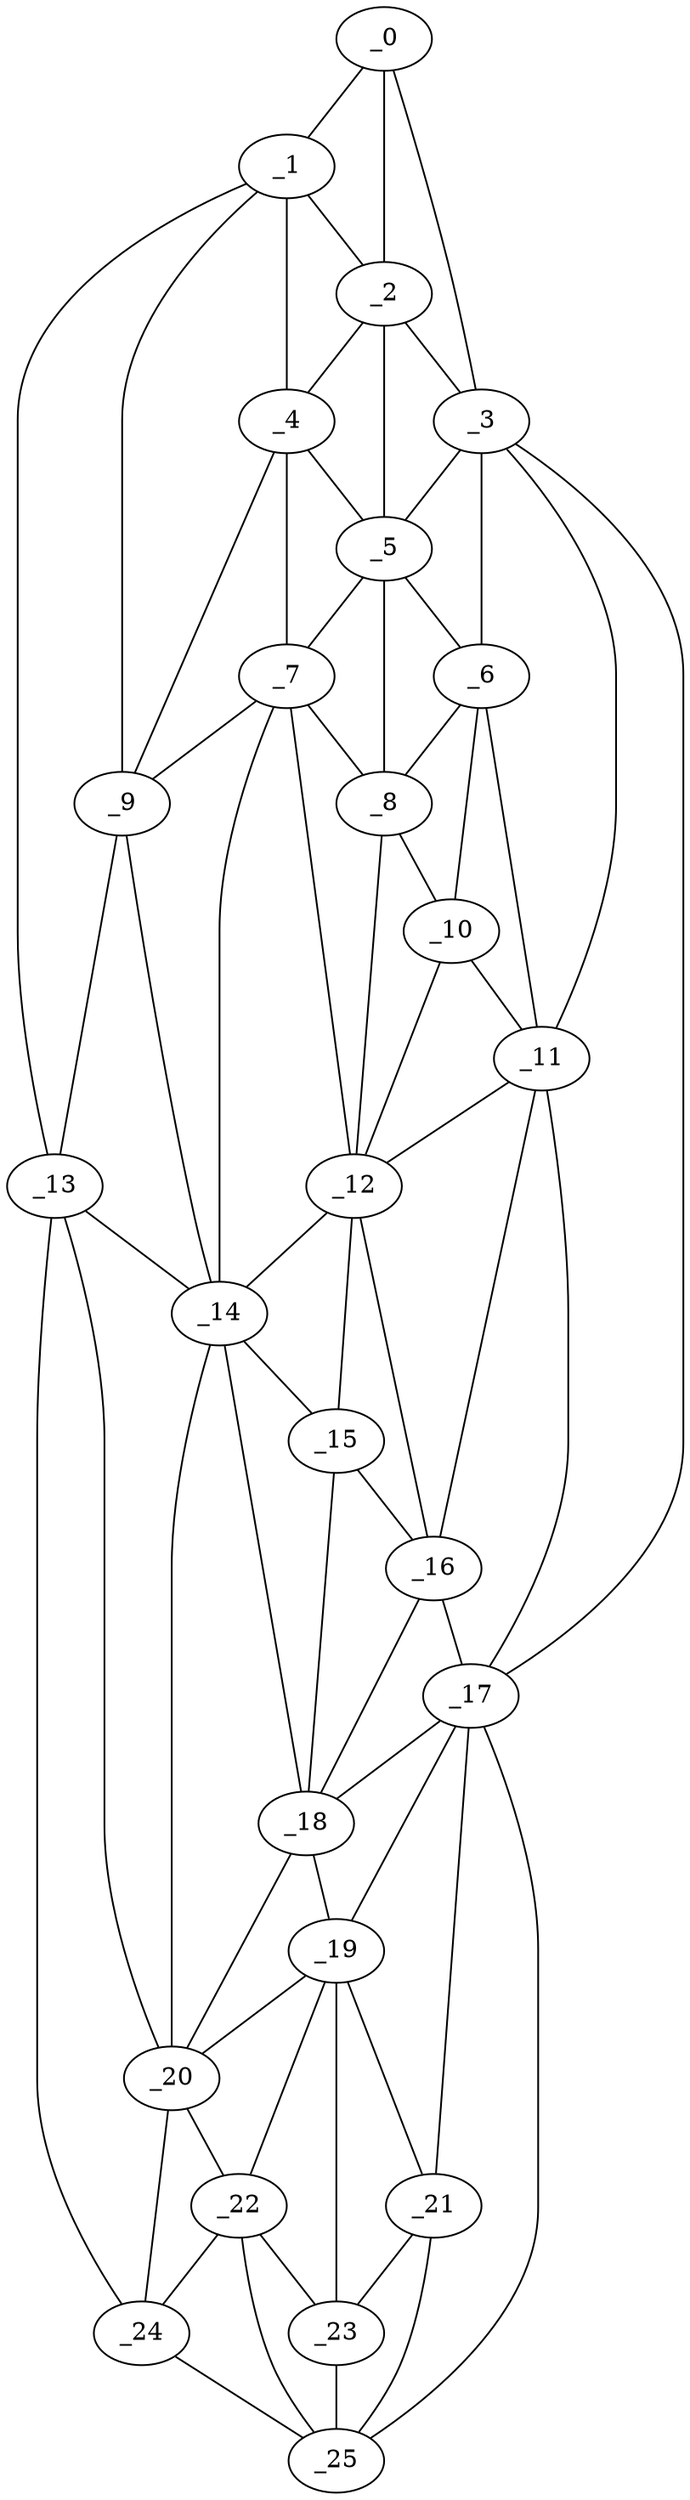 graph "obj46__185.gxl" {
	_0	 [x=5,
		y=61];
	_1	 [x=8,
		y=88];
	_0 -- _1	 [valence=1];
	_2	 [x=11,
		y=62];
	_0 -- _2	 [valence=2];
	_3	 [x=17,
		y=34];
	_0 -- _3	 [valence=1];
	_1 -- _2	 [valence=1];
	_4	 [x=25,
		y=58];
	_1 -- _4	 [valence=2];
	_9	 [x=43,
		y=80];
	_1 -- _9	 [valence=1];
	_13	 [x=62,
		y=90];
	_1 -- _13	 [valence=1];
	_2 -- _3	 [valence=2];
	_2 -- _4	 [valence=2];
	_5	 [x=28,
		y=50];
	_2 -- _5	 [valence=2];
	_3 -- _5	 [valence=2];
	_6	 [x=31,
		y=37];
	_3 -- _6	 [valence=1];
	_11	 [x=52,
		y=37];
	_3 -- _11	 [valence=1];
	_17	 [x=75,
		y=36];
	_3 -- _17	 [valence=1];
	_4 -- _5	 [valence=1];
	_7	 [x=39,
		y=55];
	_4 -- _7	 [valence=2];
	_4 -- _9	 [valence=2];
	_5 -- _6	 [valence=2];
	_5 -- _7	 [valence=1];
	_8	 [x=41,
		y=50];
	_5 -- _8	 [valence=2];
	_6 -- _8	 [valence=2];
	_10	 [x=44,
		y=43];
	_6 -- _10	 [valence=2];
	_6 -- _11	 [valence=2];
	_7 -- _8	 [valence=2];
	_7 -- _9	 [valence=2];
	_12	 [x=58,
		y=47];
	_7 -- _12	 [valence=1];
	_14	 [x=64,
		y=66];
	_7 -- _14	 [valence=2];
	_8 -- _10	 [valence=2];
	_8 -- _12	 [valence=1];
	_9 -- _13	 [valence=2];
	_9 -- _14	 [valence=2];
	_10 -- _11	 [valence=2];
	_10 -- _12	 [valence=2];
	_11 -- _12	 [valence=2];
	_16	 [x=69,
		y=44];
	_11 -- _16	 [valence=1];
	_11 -- _17	 [valence=2];
	_12 -- _14	 [valence=2];
	_15	 [x=66,
		y=51];
	_12 -- _15	 [valence=2];
	_12 -- _16	 [valence=1];
	_13 -- _14	 [valence=1];
	_20	 [x=109,
		y=59];
	_13 -- _20	 [valence=2];
	_24	 [x=123,
		y=67];
	_13 -- _24	 [valence=1];
	_14 -- _15	 [valence=2];
	_18	 [x=79,
		y=49];
	_14 -- _18	 [valence=2];
	_14 -- _20	 [valence=2];
	_15 -- _16	 [valence=2];
	_15 -- _18	 [valence=2];
	_16 -- _17	 [valence=2];
	_16 -- _18	 [valence=1];
	_17 -- _18	 [valence=2];
	_19	 [x=104,
		y=50];
	_17 -- _19	 [valence=2];
	_21	 [x=111,
		y=41];
	_17 -- _21	 [valence=2];
	_25	 [x=126,
		y=39];
	_17 -- _25	 [valence=1];
	_18 -- _19	 [valence=2];
	_18 -- _20	 [valence=1];
	_19 -- _20	 [valence=2];
	_19 -- _21	 [valence=1];
	_22	 [x=113,
		y=60];
	_19 -- _22	 [valence=1];
	_23	 [x=116,
		y=41];
	_19 -- _23	 [valence=2];
	_20 -- _22	 [valence=1];
	_20 -- _24	 [valence=2];
	_21 -- _23	 [valence=2];
	_21 -- _25	 [valence=1];
	_22 -- _23	 [valence=2];
	_22 -- _24	 [valence=2];
	_22 -- _25	 [valence=1];
	_23 -- _25	 [valence=2];
	_24 -- _25	 [valence=1];
}
